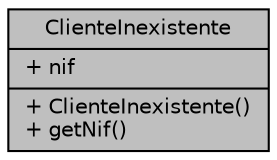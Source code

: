 digraph "ClienteInexistente"
{
 // LATEX_PDF_SIZE
  edge [fontname="Helvetica",fontsize="10",labelfontname="Helvetica",labelfontsize="10"];
  node [fontname="Helvetica",fontsize="10",shape=record];
  Node1 [label="{ClienteInexistente\n|+ nif\l|+ ClienteInexistente()\l+ getNif()\l}",height=0.2,width=0.4,color="black", fillcolor="grey75", style="filled", fontcolor="black",tooltip=" "];
}
